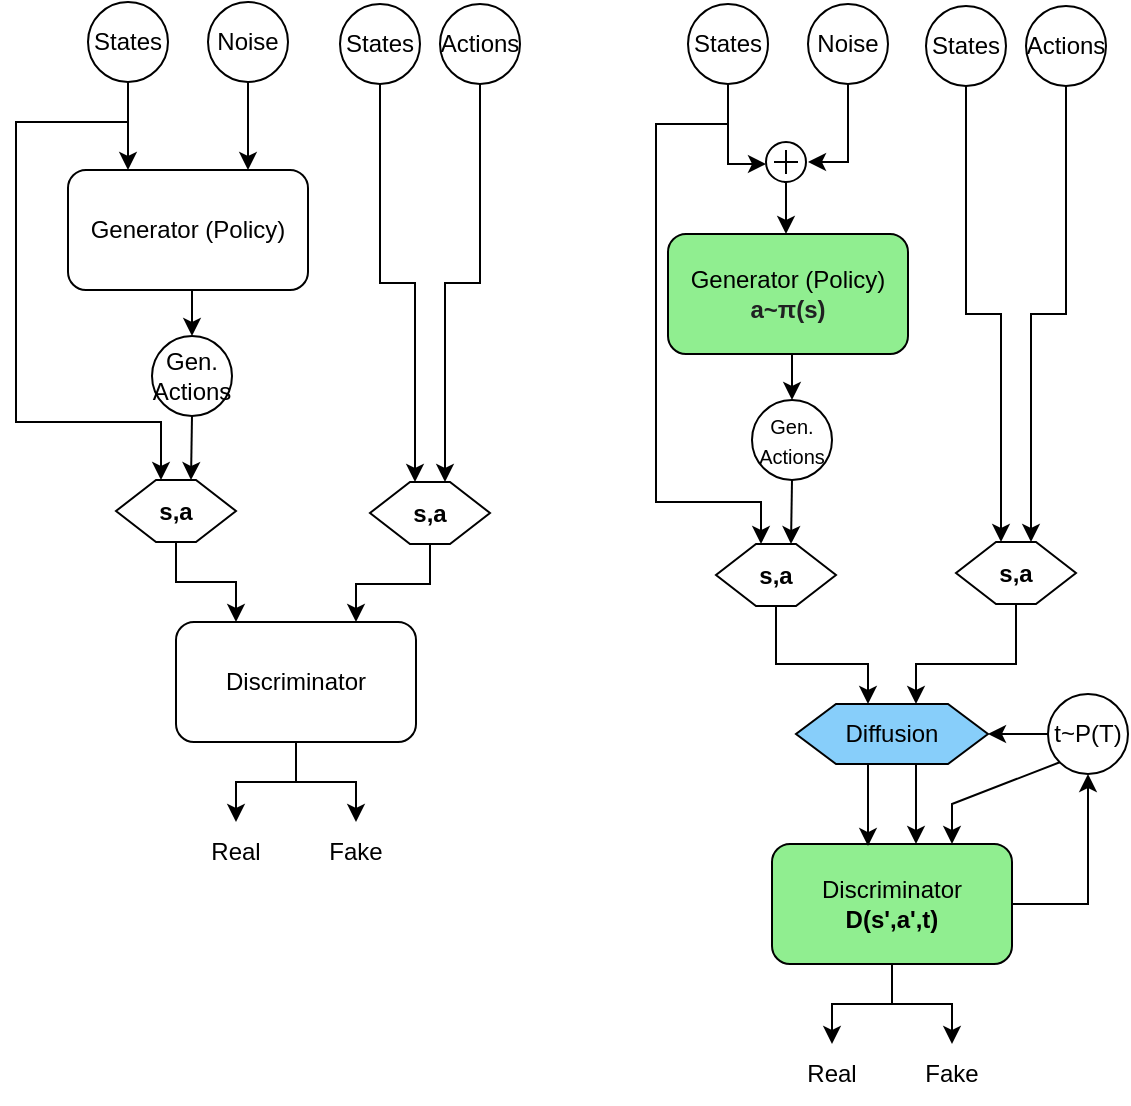 <mxfile version="25.0.1">
  <diagram name="Page-1" id="HDBm3onF8U2Mzn94SqGO">
    <mxGraphModel dx="1266" dy="590" grid="0" gridSize="10" guides="1" tooltips="1" connect="1" arrows="1" fold="1" page="1" pageScale="1" pageWidth="850" pageHeight="1100" math="0" shadow="0">
      <root>
        <mxCell id="0" />
        <mxCell id="1" parent="0" />
        <mxCell id="5NlakolymozuFp_xLDFT-19" style="edgeStyle=orthogonalEdgeStyle;rounded=0;orthogonalLoop=1;jettySize=auto;html=1;exitX=0.5;exitY=1;exitDx=0;exitDy=0;entryX=0.5;entryY=0;entryDx=0;entryDy=0;" parent="1" source="5NlakolymozuFp_xLDFT-1" target="5NlakolymozuFp_xLDFT-16" edge="1">
          <mxGeometry relative="1" as="geometry" />
        </mxCell>
        <mxCell id="5NlakolymozuFp_xLDFT-20" style="edgeStyle=orthogonalEdgeStyle;rounded=0;orthogonalLoop=1;jettySize=auto;html=1;exitX=0.5;exitY=1;exitDx=0;exitDy=0;entryX=0.5;entryY=0;entryDx=0;entryDy=0;" parent="1" source="5NlakolymozuFp_xLDFT-1" target="5NlakolymozuFp_xLDFT-17" edge="1">
          <mxGeometry relative="1" as="geometry" />
        </mxCell>
        <mxCell id="5NlakolymozuFp_xLDFT-1" value="Discriminator" style="rounded=1;whiteSpace=wrap;html=1;" parent="1" vertex="1">
          <mxGeometry x="130" y="330" width="120" height="60" as="geometry" />
        </mxCell>
        <mxCell id="5NlakolymozuFp_xLDFT-8" style="edgeStyle=orthogonalEdgeStyle;rounded=0;orthogonalLoop=1;jettySize=auto;html=1;exitX=0.5;exitY=1;exitDx=0;exitDy=0;entryX=0.5;entryY=0;entryDx=0;entryDy=0;" parent="1" source="5NlakolymozuFp_xLDFT-2" target="5NlakolymozuFp_xLDFT-37" edge="1">
          <mxGeometry relative="1" as="geometry">
            <mxPoint x="130" y="179" as="targetPoint" />
          </mxGeometry>
        </mxCell>
        <mxCell id="5NlakolymozuFp_xLDFT-2" value="Generator (Policy)" style="rounded=1;whiteSpace=wrap;html=1;" parent="1" vertex="1">
          <mxGeometry x="76" y="104" width="120" height="60" as="geometry" />
        </mxCell>
        <mxCell id="5NlakolymozuFp_xLDFT-42" style="edgeStyle=orthogonalEdgeStyle;rounded=0;orthogonalLoop=1;jettySize=auto;html=1;exitX=0.5;exitY=1;exitDx=0;exitDy=0;entryX=0.375;entryY=0;entryDx=0;entryDy=0;" parent="1" source="5NlakolymozuFp_xLDFT-3" target="5NlakolymozuFp_xLDFT-41" edge="1">
          <mxGeometry relative="1" as="geometry" />
        </mxCell>
        <mxCell id="5NlakolymozuFp_xLDFT-3" value="States" style="ellipse;whiteSpace=wrap;html=1;aspect=fixed;" parent="1" vertex="1">
          <mxGeometry x="212" y="21" width="40" height="40" as="geometry" />
        </mxCell>
        <mxCell id="5NlakolymozuFp_xLDFT-48" style="edgeStyle=orthogonalEdgeStyle;rounded=0;orthogonalLoop=1;jettySize=auto;html=1;exitX=0.5;exitY=1;exitDx=0;exitDy=0;entryX=0.75;entryY=0;entryDx=0;entryDy=0;" parent="1" source="5NlakolymozuFp_xLDFT-4" target="5NlakolymozuFp_xLDFT-2" edge="1">
          <mxGeometry relative="1" as="geometry" />
        </mxCell>
        <mxCell id="5NlakolymozuFp_xLDFT-4" value="Noise" style="ellipse;whiteSpace=wrap;html=1;aspect=fixed;" parent="1" vertex="1">
          <mxGeometry x="146" y="20" width="40" height="40" as="geometry" />
        </mxCell>
        <mxCell id="5NlakolymozuFp_xLDFT-43" style="edgeStyle=orthogonalEdgeStyle;rounded=0;orthogonalLoop=1;jettySize=auto;html=1;exitX=0.5;exitY=1;exitDx=0;exitDy=0;entryX=0.625;entryY=0;entryDx=0;entryDy=0;" parent="1" source="5NlakolymozuFp_xLDFT-6" target="5NlakolymozuFp_xLDFT-41" edge="1">
          <mxGeometry relative="1" as="geometry" />
        </mxCell>
        <mxCell id="5NlakolymozuFp_xLDFT-6" value="Actions" style="ellipse;whiteSpace=wrap;html=1;aspect=fixed;" parent="1" vertex="1">
          <mxGeometry x="262" y="21" width="40" height="40" as="geometry" />
        </mxCell>
        <mxCell id="5NlakolymozuFp_xLDFT-16" value="Real" style="text;html=1;align=center;verticalAlign=middle;whiteSpace=wrap;rounded=0;" parent="1" vertex="1">
          <mxGeometry x="130" y="430" width="60" height="30" as="geometry" />
        </mxCell>
        <mxCell id="5NlakolymozuFp_xLDFT-17" value="Fake" style="text;html=1;align=center;verticalAlign=middle;whiteSpace=wrap;rounded=0;" parent="1" vertex="1">
          <mxGeometry x="190" y="430" width="60" height="30" as="geometry" />
        </mxCell>
        <mxCell id="5NlakolymozuFp_xLDFT-39" style="edgeStyle=orthogonalEdgeStyle;rounded=0;orthogonalLoop=1;jettySize=auto;html=1;exitX=0.5;exitY=1;exitDx=0;exitDy=0;entryX=0.625;entryY=0;entryDx=0;entryDy=0;" parent="1" source="5NlakolymozuFp_xLDFT-37" target="5NlakolymozuFp_xLDFT-38" edge="1">
          <mxGeometry relative="1" as="geometry" />
        </mxCell>
        <mxCell id="5NlakolymozuFp_xLDFT-37" value="Gen.&lt;div&gt;Actions&lt;/div&gt;" style="ellipse;whiteSpace=wrap;html=1;aspect=fixed;" parent="1" vertex="1">
          <mxGeometry x="118" y="187" width="40" height="40" as="geometry" />
        </mxCell>
        <mxCell id="5NlakolymozuFp_xLDFT-49" style="edgeStyle=orthogonalEdgeStyle;rounded=0;orthogonalLoop=1;jettySize=auto;html=1;exitX=0.5;exitY=1;exitDx=0;exitDy=0;entryX=0.25;entryY=0;entryDx=0;entryDy=0;" parent="1" source="5NlakolymozuFp_xLDFT-38" target="5NlakolymozuFp_xLDFT-1" edge="1">
          <mxGeometry relative="1" as="geometry" />
        </mxCell>
        <mxCell id="5NlakolymozuFp_xLDFT-38" value="&lt;b&gt;s,a&lt;/b&gt;" style="shape=hexagon;perimeter=hexagonPerimeter2;whiteSpace=wrap;html=1;fixedSize=1;" parent="1" vertex="1">
          <mxGeometry x="100" y="259" width="60" height="31" as="geometry" />
        </mxCell>
        <mxCell id="5NlakolymozuFp_xLDFT-50" style="edgeStyle=orthogonalEdgeStyle;rounded=0;orthogonalLoop=1;jettySize=auto;html=1;exitX=0.5;exitY=1;exitDx=0;exitDy=0;entryX=0.75;entryY=0;entryDx=0;entryDy=0;" parent="1" source="5NlakolymozuFp_xLDFT-41" target="5NlakolymozuFp_xLDFT-1" edge="1">
          <mxGeometry relative="1" as="geometry" />
        </mxCell>
        <mxCell id="5NlakolymozuFp_xLDFT-41" value="&lt;b&gt;s,a&lt;/b&gt;" style="shape=hexagon;perimeter=hexagonPerimeter2;whiteSpace=wrap;html=1;fixedSize=1;" parent="1" vertex="1">
          <mxGeometry x="227" y="260" width="60" height="31" as="geometry" />
        </mxCell>
        <mxCell id="5NlakolymozuFp_xLDFT-46" style="edgeStyle=orthogonalEdgeStyle;rounded=0;orthogonalLoop=1;jettySize=auto;html=1;entryX=0.25;entryY=0;entryDx=0;entryDy=0;exitX=0.5;exitY=1;exitDx=0;exitDy=0;" parent="1" source="5NlakolymozuFp_xLDFT-45" target="5NlakolymozuFp_xLDFT-2" edge="1">
          <mxGeometry relative="1" as="geometry">
            <mxPoint x="40" y="100" as="sourcePoint" />
          </mxGeometry>
        </mxCell>
        <mxCell id="5NlakolymozuFp_xLDFT-47" style="edgeStyle=orthogonalEdgeStyle;rounded=0;orthogonalLoop=1;jettySize=auto;html=1;exitX=0.5;exitY=1;exitDx=0;exitDy=0;entryX=0.375;entryY=0;entryDx=0;entryDy=0;" parent="1" source="5NlakolymozuFp_xLDFT-45" target="5NlakolymozuFp_xLDFT-38" edge="1">
          <mxGeometry relative="1" as="geometry">
            <Array as="points">
              <mxPoint x="106" y="80" />
              <mxPoint x="50" y="80" />
              <mxPoint x="50" y="230" />
              <mxPoint x="123" y="230" />
            </Array>
          </mxGeometry>
        </mxCell>
        <mxCell id="5NlakolymozuFp_xLDFT-45" value="States" style="ellipse;whiteSpace=wrap;html=1;aspect=fixed;" parent="1" vertex="1">
          <mxGeometry x="86" y="20" width="40" height="40" as="geometry" />
        </mxCell>
        <mxCell id="5NlakolymozuFp_xLDFT-51" style="edgeStyle=orthogonalEdgeStyle;rounded=0;orthogonalLoop=1;jettySize=auto;html=1;exitX=0.5;exitY=1;exitDx=0;exitDy=0;entryX=0.5;entryY=0;entryDx=0;entryDy=0;" parent="1" source="5NlakolymozuFp_xLDFT-53" target="5NlakolymozuFp_xLDFT-62" edge="1">
          <mxGeometry relative="1" as="geometry" />
        </mxCell>
        <mxCell id="5NlakolymozuFp_xLDFT-52" style="edgeStyle=orthogonalEdgeStyle;rounded=0;orthogonalLoop=1;jettySize=auto;html=1;exitX=0.5;exitY=1;exitDx=0;exitDy=0;entryX=0.5;entryY=0;entryDx=0;entryDy=0;" parent="1" source="5NlakolymozuFp_xLDFT-53" target="5NlakolymozuFp_xLDFT-63" edge="1">
          <mxGeometry relative="1" as="geometry" />
        </mxCell>
        <mxCell id="5NlakolymozuFp_xLDFT-81" style="edgeStyle=orthogonalEdgeStyle;rounded=0;orthogonalLoop=1;jettySize=auto;html=1;exitX=1;exitY=0.5;exitDx=0;exitDy=0;entryX=0.5;entryY=1;entryDx=0;entryDy=0;" parent="1" source="5NlakolymozuFp_xLDFT-53" target="5NlakolymozuFp_xLDFT-76" edge="1">
          <mxGeometry relative="1" as="geometry" />
        </mxCell>
        <mxCell id="5NlakolymozuFp_xLDFT-53" value="Discriminator&lt;div&gt;&lt;b&gt;D(s&#39;,a&#39;,t)&lt;/b&gt;&lt;/div&gt;" style="rounded=1;whiteSpace=wrap;html=1;fillColor=#90EE90;" parent="1" vertex="1">
          <mxGeometry x="428" y="441" width="120" height="60" as="geometry" />
        </mxCell>
        <mxCell id="5NlakolymozuFp_xLDFT-54" style="edgeStyle=orthogonalEdgeStyle;rounded=0;orthogonalLoop=1;jettySize=auto;html=1;exitX=0.5;exitY=1;exitDx=0;exitDy=0;entryX=0.5;entryY=0;entryDx=0;entryDy=0;" parent="1" source="5NlakolymozuFp_xLDFT-55" target="5NlakolymozuFp_xLDFT-65" edge="1">
          <mxGeometry relative="1" as="geometry">
            <mxPoint x="430" y="211" as="targetPoint" />
          </mxGeometry>
        </mxCell>
        <mxCell id="5NlakolymozuFp_xLDFT-55" value="&lt;span style=&quot;background-color: rgb(144, 238, 144);&quot;&gt;Generator (Policy)&lt;/span&gt;&lt;div&gt;&lt;b style=&quot;color: rgb(32, 33, 34); text-align: start;&quot;&gt;&lt;span style=&quot;line-height: 1; font-variant-numeric: lining-nums tabular-nums; font-kerning: none; text-wrap-mode: nowrap; background-color: rgb(144, 238, 144);&quot; class=&quot;texhtml mvar&quot;&gt;&lt;font style=&quot;font-size: 12px;&quot; face=&quot;Helvetica&quot;&gt;a~π(s)&lt;/font&gt;&lt;/span&gt;&lt;/b&gt;&lt;/div&gt;" style="rounded=1;whiteSpace=wrap;html=1;fillColor=#90EE90;" parent="1" vertex="1">
          <mxGeometry x="376" y="136" width="120" height="60" as="geometry" />
        </mxCell>
        <mxCell id="5NlakolymozuFp_xLDFT-56" style="edgeStyle=orthogonalEdgeStyle;rounded=0;orthogonalLoop=1;jettySize=auto;html=1;exitX=0.5;exitY=1;exitDx=0;exitDy=0;entryX=0.375;entryY=0;entryDx=0;entryDy=0;" parent="1" source="5NlakolymozuFp_xLDFT-57" target="5NlakolymozuFp_xLDFT-69" edge="1">
          <mxGeometry relative="1" as="geometry" />
        </mxCell>
        <mxCell id="5NlakolymozuFp_xLDFT-57" value="States" style="ellipse;whiteSpace=wrap;html=1;aspect=fixed;" parent="1" vertex="1">
          <mxGeometry x="505" y="22" width="40" height="40" as="geometry" />
        </mxCell>
        <mxCell id="5NlakolymozuFp_xLDFT-58" style="edgeStyle=orthogonalEdgeStyle;rounded=0;orthogonalLoop=1;jettySize=auto;html=1;exitX=0.5;exitY=1;exitDx=0;exitDy=0;entryX=1.05;entryY=0.5;entryDx=0;entryDy=0;entryPerimeter=0;" parent="1" source="5NlakolymozuFp_xLDFT-59" target="_hBQ9IUuNOuurgohGc5S-2" edge="1">
          <mxGeometry relative="1" as="geometry">
            <mxPoint x="466" y="136" as="targetPoint" />
          </mxGeometry>
        </mxCell>
        <mxCell id="5NlakolymozuFp_xLDFT-59" value="Noise" style="ellipse;whiteSpace=wrap;html=1;aspect=fixed;" parent="1" vertex="1">
          <mxGeometry x="446" y="21" width="40" height="40" as="geometry" />
        </mxCell>
        <mxCell id="5NlakolymozuFp_xLDFT-60" style="edgeStyle=orthogonalEdgeStyle;rounded=0;orthogonalLoop=1;jettySize=auto;html=1;exitX=0.5;exitY=1;exitDx=0;exitDy=0;entryX=0.625;entryY=0;entryDx=0;entryDy=0;" parent="1" source="5NlakolymozuFp_xLDFT-61" target="5NlakolymozuFp_xLDFT-69" edge="1">
          <mxGeometry relative="1" as="geometry" />
        </mxCell>
        <mxCell id="5NlakolymozuFp_xLDFT-61" value="Actions" style="ellipse;whiteSpace=wrap;html=1;aspect=fixed;" parent="1" vertex="1">
          <mxGeometry x="555" y="22" width="40" height="40" as="geometry" />
        </mxCell>
        <mxCell id="5NlakolymozuFp_xLDFT-62" value="Real" style="text;html=1;align=center;verticalAlign=middle;whiteSpace=wrap;rounded=0;" parent="1" vertex="1">
          <mxGeometry x="428" y="541" width="60" height="30" as="geometry" />
        </mxCell>
        <mxCell id="5NlakolymozuFp_xLDFT-63" value="Fake" style="text;html=1;align=center;verticalAlign=middle;whiteSpace=wrap;rounded=0;" parent="1" vertex="1">
          <mxGeometry x="488" y="541" width="60" height="30" as="geometry" />
        </mxCell>
        <mxCell id="5NlakolymozuFp_xLDFT-64" style="edgeStyle=orthogonalEdgeStyle;rounded=0;orthogonalLoop=1;jettySize=auto;html=1;exitX=0.5;exitY=1;exitDx=0;exitDy=0;entryX=0.625;entryY=0;entryDx=0;entryDy=0;" parent="1" source="5NlakolymozuFp_xLDFT-65" target="5NlakolymozuFp_xLDFT-67" edge="1">
          <mxGeometry relative="1" as="geometry" />
        </mxCell>
        <mxCell id="5NlakolymozuFp_xLDFT-65" value="&lt;font style=&quot;font-size: 10px;&quot;&gt;Gen.&lt;/font&gt;&lt;div&gt;&lt;font style=&quot;font-size: 10px;&quot;&gt;Actions&lt;/font&gt;&lt;/div&gt;" style="ellipse;whiteSpace=wrap;html=1;aspect=fixed;" parent="1" vertex="1">
          <mxGeometry x="418" y="219" width="40" height="40" as="geometry" />
        </mxCell>
        <mxCell id="5NlakolymozuFp_xLDFT-74" style="edgeStyle=orthogonalEdgeStyle;rounded=0;orthogonalLoop=1;jettySize=auto;html=1;exitX=0.5;exitY=1;exitDx=0;exitDy=0;entryX=0.375;entryY=0;entryDx=0;entryDy=0;" parent="1" source="5NlakolymozuFp_xLDFT-67" target="5NlakolymozuFp_xLDFT-73" edge="1">
          <mxGeometry relative="1" as="geometry">
            <Array as="points">
              <mxPoint x="430" y="351" />
              <mxPoint x="476" y="351" />
            </Array>
          </mxGeometry>
        </mxCell>
        <mxCell id="5NlakolymozuFp_xLDFT-67" value="&lt;b&gt;s,a&lt;/b&gt;" style="shape=hexagon;perimeter=hexagonPerimeter2;whiteSpace=wrap;html=1;fixedSize=1;" parent="1" vertex="1">
          <mxGeometry x="400" y="291" width="60" height="31" as="geometry" />
        </mxCell>
        <mxCell id="5NlakolymozuFp_xLDFT-75" style="edgeStyle=orthogonalEdgeStyle;rounded=0;orthogonalLoop=1;jettySize=auto;html=1;exitX=0.5;exitY=1;exitDx=0;exitDy=0;entryX=0.625;entryY=0;entryDx=0;entryDy=0;" parent="1" source="5NlakolymozuFp_xLDFT-69" target="5NlakolymozuFp_xLDFT-73" edge="1">
          <mxGeometry relative="1" as="geometry">
            <Array as="points">
              <mxPoint x="550" y="351" />
              <mxPoint x="500" y="351" />
            </Array>
          </mxGeometry>
        </mxCell>
        <mxCell id="5NlakolymozuFp_xLDFT-69" value="&lt;b&gt;s,a&lt;/b&gt;" style="shape=hexagon;perimeter=hexagonPerimeter2;whiteSpace=wrap;html=1;fixedSize=1;" parent="1" vertex="1">
          <mxGeometry x="520" y="290" width="60" height="31" as="geometry" />
        </mxCell>
        <mxCell id="5NlakolymozuFp_xLDFT-70" style="edgeStyle=orthogonalEdgeStyle;rounded=0;orthogonalLoop=1;jettySize=auto;html=1;entryX=0;entryY=0.55;entryDx=0;entryDy=0;exitX=0.5;exitY=1;exitDx=0;exitDy=0;entryPerimeter=0;" parent="1" source="5NlakolymozuFp_xLDFT-72" target="_hBQ9IUuNOuurgohGc5S-2" edge="1">
          <mxGeometry relative="1" as="geometry">
            <mxPoint x="340" y="101" as="sourcePoint" />
            <Array as="points">
              <mxPoint x="406" y="101" />
            </Array>
          </mxGeometry>
        </mxCell>
        <mxCell id="5NlakolymozuFp_xLDFT-71" style="edgeStyle=orthogonalEdgeStyle;rounded=0;orthogonalLoop=1;jettySize=auto;html=1;exitX=0.5;exitY=1;exitDx=0;exitDy=0;entryX=0.375;entryY=0;entryDx=0;entryDy=0;" parent="1" source="5NlakolymozuFp_xLDFT-72" target="5NlakolymozuFp_xLDFT-67" edge="1">
          <mxGeometry relative="1" as="geometry">
            <Array as="points">
              <mxPoint x="406" y="81" />
              <mxPoint x="370" y="81" />
              <mxPoint x="370" y="270" />
              <mxPoint x="423" y="270" />
            </Array>
          </mxGeometry>
        </mxCell>
        <mxCell id="5NlakolymozuFp_xLDFT-72" value="States" style="ellipse;whiteSpace=wrap;html=1;aspect=fixed;" parent="1" vertex="1">
          <mxGeometry x="386" y="21" width="40" height="40" as="geometry" />
        </mxCell>
        <mxCell id="5NlakolymozuFp_xLDFT-73" value="Diffusion" style="shape=hexagon;perimeter=hexagonPerimeter2;whiteSpace=wrap;html=1;fixedSize=1;fillColor=#87CEFA;" parent="1" vertex="1">
          <mxGeometry x="440" y="371" width="96" height="30" as="geometry" />
        </mxCell>
        <mxCell id="5NlakolymozuFp_xLDFT-77" style="edgeStyle=orthogonalEdgeStyle;rounded=0;orthogonalLoop=1;jettySize=auto;html=1;exitX=0;exitY=0.5;exitDx=0;exitDy=0;entryX=1;entryY=0.5;entryDx=0;entryDy=0;" parent="1" source="5NlakolymozuFp_xLDFT-76" target="5NlakolymozuFp_xLDFT-73" edge="1">
          <mxGeometry relative="1" as="geometry" />
        </mxCell>
        <mxCell id="5NlakolymozuFp_xLDFT-82" style="rounded=0;orthogonalLoop=1;jettySize=auto;html=1;exitX=0;exitY=1;exitDx=0;exitDy=0;entryX=0.75;entryY=0;entryDx=0;entryDy=0;" parent="1" source="5NlakolymozuFp_xLDFT-76" target="5NlakolymozuFp_xLDFT-53" edge="1">
          <mxGeometry relative="1" as="geometry">
            <Array as="points">
              <mxPoint x="518" y="421" />
            </Array>
          </mxGeometry>
        </mxCell>
        <mxCell id="5NlakolymozuFp_xLDFT-76" value="t~P(T)" style="ellipse;whiteSpace=wrap;html=1;aspect=fixed;" parent="1" vertex="1">
          <mxGeometry x="566" y="366" width="40" height="40" as="geometry" />
        </mxCell>
        <mxCell id="5NlakolymozuFp_xLDFT-79" style="edgeStyle=orthogonalEdgeStyle;rounded=0;orthogonalLoop=1;jettySize=auto;html=1;exitX=0.375;exitY=1;exitDx=0;exitDy=0;entryX=0.4;entryY=0.017;entryDx=0;entryDy=0;entryPerimeter=0;" parent="1" source="5NlakolymozuFp_xLDFT-73" target="5NlakolymozuFp_xLDFT-53" edge="1">
          <mxGeometry relative="1" as="geometry" />
        </mxCell>
        <mxCell id="5NlakolymozuFp_xLDFT-80" style="edgeStyle=orthogonalEdgeStyle;rounded=0;orthogonalLoop=1;jettySize=auto;html=1;exitX=0.625;exitY=1;exitDx=0;exitDy=0;entryX=0.6;entryY=0;entryDx=0;entryDy=0;entryPerimeter=0;" parent="1" source="5NlakolymozuFp_xLDFT-73" target="5NlakolymozuFp_xLDFT-53" edge="1">
          <mxGeometry relative="1" as="geometry" />
        </mxCell>
        <mxCell id="_hBQ9IUuNOuurgohGc5S-4" value="" style="edgeStyle=orthogonalEdgeStyle;rounded=0;orthogonalLoop=1;jettySize=auto;html=1;entryX=0.5;entryY=0;entryDx=0;entryDy=0;" edge="1" parent="1">
          <mxGeometry relative="1" as="geometry">
            <mxPoint x="434" y="110" as="sourcePoint" />
            <mxPoint x="435" y="136" as="targetPoint" />
          </mxGeometry>
        </mxCell>
        <mxCell id="_hBQ9IUuNOuurgohGc5S-2" value="" style="html=1;verticalLabelPosition=bottom;align=center;labelBackgroundColor=#ffffff;verticalAlign=top;strokeWidth=1;strokeColor=#000000;shadow=0;dashed=0;shape=mxgraph.ios7.icons.add;" vertex="1" parent="1">
          <mxGeometry x="425" y="90" width="20" height="20" as="geometry" />
        </mxCell>
      </root>
    </mxGraphModel>
  </diagram>
</mxfile>
